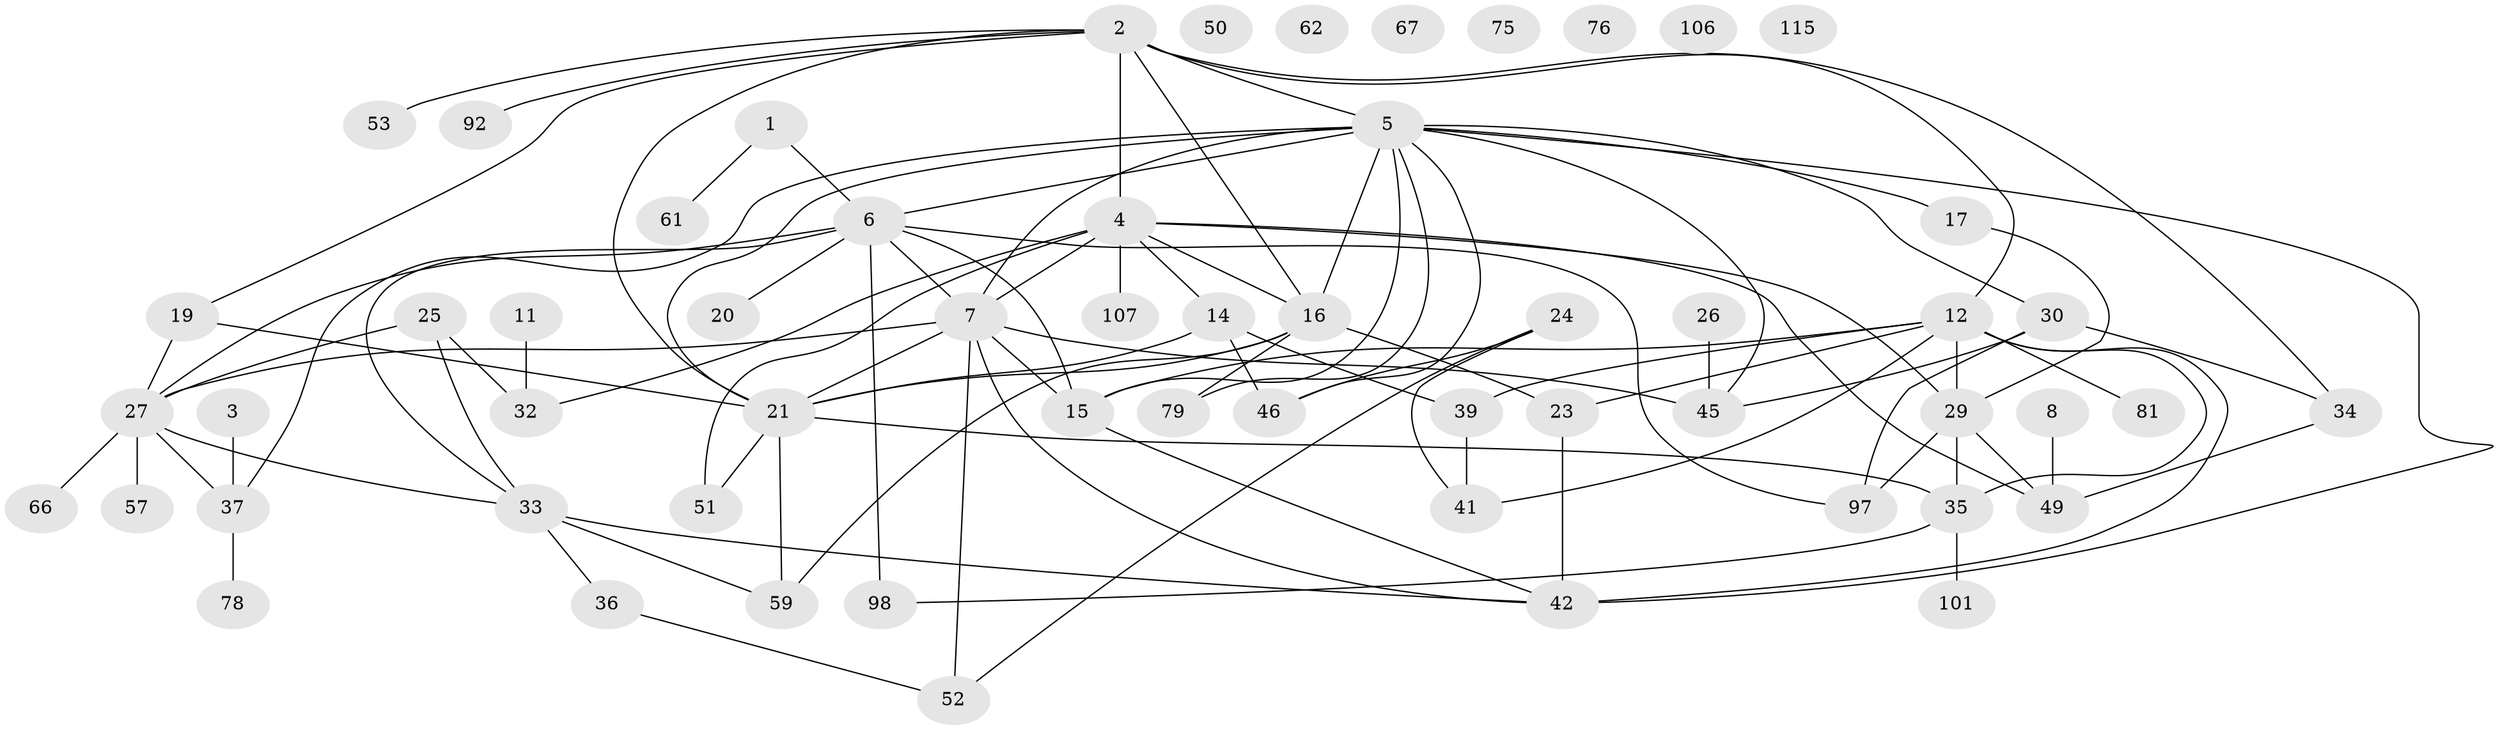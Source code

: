 // original degree distribution, {3: 0.2672413793103448, 4: 0.15517241379310345, 1: 0.1724137931034483, 6: 0.04310344827586207, 2: 0.20689655172413793, 5: 0.08620689655172414, 7: 0.008620689655172414, 0: 0.0603448275862069}
// Generated by graph-tools (version 1.1) at 2025/12/03/09/25 04:12:55]
// undirected, 58 vertices, 96 edges
graph export_dot {
graph [start="1"]
  node [color=gray90,style=filled];
  1 [super="+93+13"];
  2 [super="+85+91+94"];
  3;
  4 [super="+69+104+56+71"];
  5 [super="+54+89+22"];
  6 [super="+10+9"];
  7 [super="+65+58"];
  8;
  11;
  12 [super="+72+28"];
  14 [super="+44"];
  15 [super="+43"];
  16 [super="+99+31+83"];
  17 [super="+47"];
  19;
  20;
  21 [super="+55"];
  23 [super="+40"];
  24;
  25 [super="+112"];
  26 [super="+64"];
  27 [super="+90+110+38"];
  29 [super="+109+87"];
  30 [super="+84"];
  32;
  33;
  34;
  35;
  36;
  37;
  39 [super="+74"];
  41 [super="+80"];
  42 [super="+48"];
  45;
  46;
  49 [super="+70"];
  50;
  51 [super="+63"];
  52;
  53;
  57;
  59;
  61;
  62;
  66 [super="+77"];
  67;
  75;
  76;
  78;
  79;
  81 [super="+95"];
  92;
  97;
  98;
  101;
  106;
  107;
  115;
  1 -- 6;
  1 -- 61;
  2 -- 19;
  2 -- 4 [weight=2];
  2 -- 5;
  2 -- 12;
  2 -- 21;
  2 -- 16;
  2 -- 34;
  2 -- 53;
  2 -- 92;
  3 -- 37;
  4 -- 49;
  4 -- 107;
  4 -- 14;
  4 -- 32;
  4 -- 51 [weight=2];
  4 -- 29;
  4 -- 7;
  4 -- 16;
  5 -- 42 [weight=2];
  5 -- 45;
  5 -- 79;
  5 -- 17;
  5 -- 21;
  5 -- 16;
  5 -- 46;
  5 -- 6;
  5 -- 37;
  5 -- 30;
  5 -- 7;
  5 -- 15 [weight=2];
  6 -- 33;
  6 -- 98;
  6 -- 20;
  6 -- 15;
  6 -- 97;
  6 -- 27;
  6 -- 7;
  7 -- 42;
  7 -- 45;
  7 -- 52;
  7 -- 21;
  7 -- 27;
  7 -- 15;
  8 -- 49;
  11 -- 32;
  12 -- 29;
  12 -- 35;
  12 -- 39;
  12 -- 81;
  12 -- 42;
  12 -- 23;
  12 -- 41;
  12 -- 15;
  14 -- 39;
  14 -- 46;
  14 -- 21;
  15 -- 42;
  16 -- 59 [weight=2];
  16 -- 21;
  16 -- 23;
  16 -- 79;
  17 -- 29;
  19 -- 21;
  19 -- 27;
  21 -- 51;
  21 -- 59;
  21 -- 35;
  23 -- 42;
  24 -- 41;
  24 -- 46;
  24 -- 52;
  25 -- 33;
  25 -- 27;
  25 -- 32;
  26 -- 45;
  27 -- 33;
  27 -- 66;
  27 -- 57;
  27 -- 37;
  29 -- 35;
  29 -- 49;
  29 -- 97;
  30 -- 97;
  30 -- 34;
  30 -- 45;
  33 -- 36;
  33 -- 42;
  33 -- 59;
  34 -- 49;
  35 -- 98;
  35 -- 101;
  36 -- 52;
  37 -- 78;
  39 -- 41;
}
